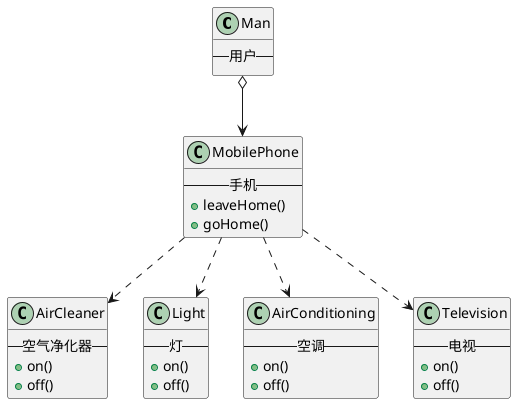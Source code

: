 @startuml

class Man{
    -- 用户 --
}

class AirCleaner{
    -- 空气净化器 --
    + on()
    + off()
}

class Light{
    -- 灯 --
    + on()
    + off()
}

class AirConditioning{
    -- 空调 --
    + on()
    + off()
}

class Television{
    -- 电视 --
    + on()
    + off()
}

class MobilePhone{
    -- 手机 --
    + leaveHome()
    + goHome()
}
Man o--> MobilePhone
MobilePhone ..> AirCleaner
MobilePhone ..> Light
MobilePhone ..> AirConditioning
MobilePhone ..> Television

@enduml
